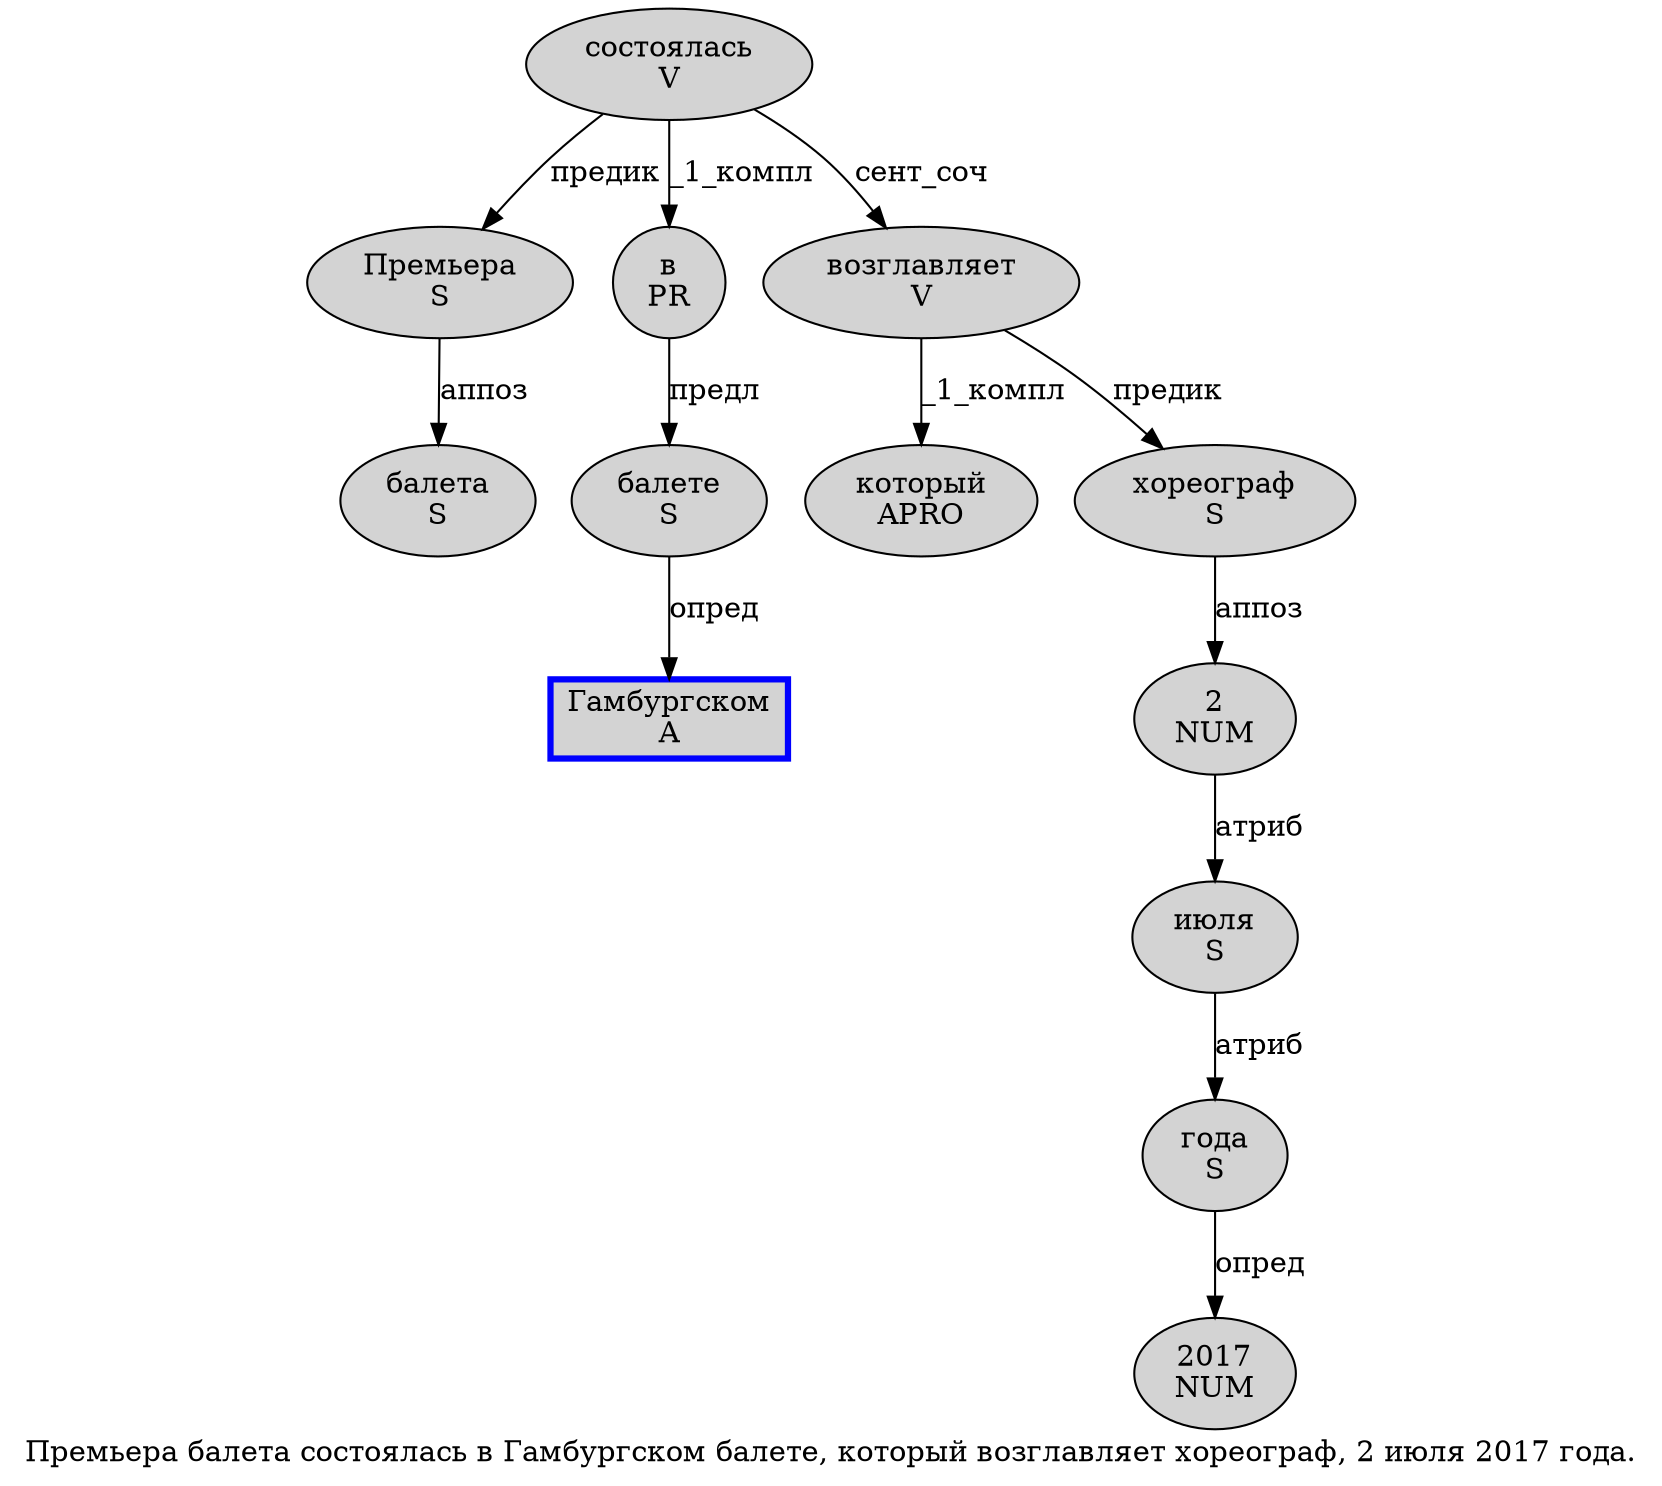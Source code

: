 digraph SENTENCE_119 {
	graph [label="Премьера балета состоялась в Гамбургском балете, который возглавляет хореограф, 2 июля 2017 года."]
	node [style=filled]
		0 [label="Премьера
S" color="" fillcolor=lightgray penwidth=1 shape=ellipse]
		1 [label="балета
S" color="" fillcolor=lightgray penwidth=1 shape=ellipse]
		2 [label="состоялась
V" color="" fillcolor=lightgray penwidth=1 shape=ellipse]
		3 [label="в
PR" color="" fillcolor=lightgray penwidth=1 shape=ellipse]
		4 [label="Гамбургском
A" color=blue fillcolor=lightgray penwidth=3 shape=box]
		5 [label="балете
S" color="" fillcolor=lightgray penwidth=1 shape=ellipse]
		7 [label="который
APRO" color="" fillcolor=lightgray penwidth=1 shape=ellipse]
		8 [label="возглавляет
V" color="" fillcolor=lightgray penwidth=1 shape=ellipse]
		9 [label="хореограф
S" color="" fillcolor=lightgray penwidth=1 shape=ellipse]
		11 [label="2
NUM" color="" fillcolor=lightgray penwidth=1 shape=ellipse]
		12 [label="июля
S" color="" fillcolor=lightgray penwidth=1 shape=ellipse]
		13 [label="2017
NUM" color="" fillcolor=lightgray penwidth=1 shape=ellipse]
		14 [label="года
S" color="" fillcolor=lightgray penwidth=1 shape=ellipse]
			14 -> 13 [label="опред"]
			8 -> 7 [label="_1_компл"]
			8 -> 9 [label="предик"]
			2 -> 0 [label="предик"]
			2 -> 3 [label="_1_компл"]
			2 -> 8 [label="сент_соч"]
			9 -> 11 [label="аппоз"]
			0 -> 1 [label="аппоз"]
			3 -> 5 [label="предл"]
			5 -> 4 [label="опред"]
			11 -> 12 [label="атриб"]
			12 -> 14 [label="атриб"]
}
